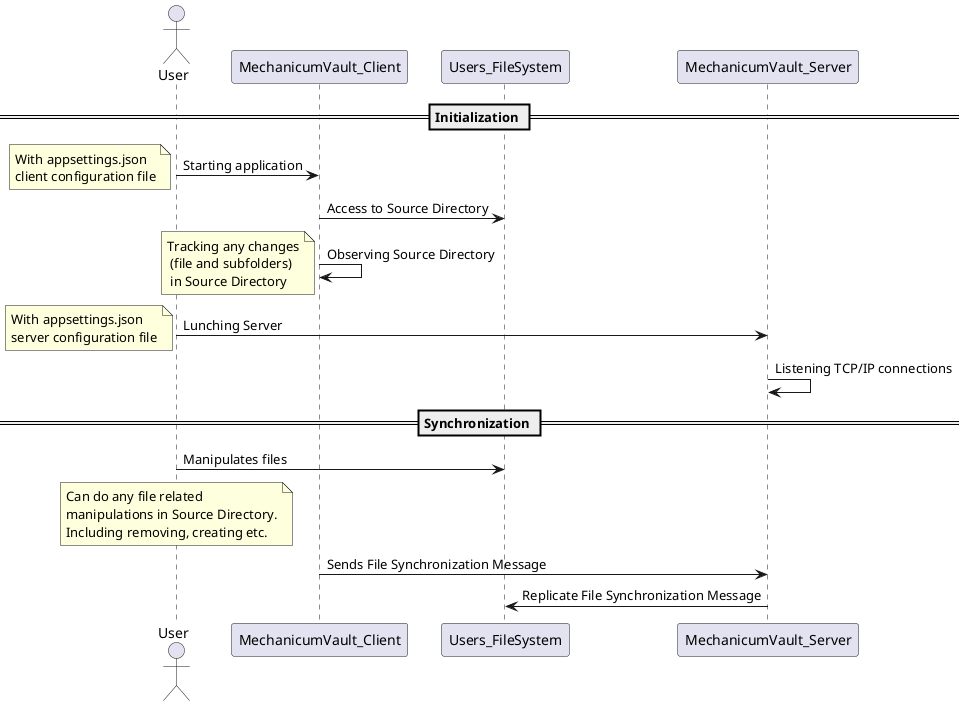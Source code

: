 ﻿@startuml
'https://plantuml.com/sequence-diagram

actor User

== Initialization ==

User -> MechanicumVault_Client: Starting application
note left
With appsettings.json
client configuration file
end note

MechanicumVault_Client -> Users_FileSystem: Access to Source Directory
MechanicumVault_Client -> MechanicumVault_Client: Observing Source Directory
note left
Tracking any changes
 (file and subfolders)
 in Source Directory
end note

User -> MechanicumVault_Server : Lunching Server
note left
With appsettings.json
server configuration file
end note
MechanicumVault_Server -> MechanicumVault_Server : Listening TCP/IP connections

== Synchronization ==

User -> Users_FileSystem : Manipulates files
note over User 
Can do any file related 
manipulations in Source Directory.
Including removing, creating etc.
end note 
MechanicumVault_Client -> MechanicumVault_Server: Sends File Synchronization Message
MechanicumVault_Server -> Users_FileSystem: Replicate File Synchronization Message

@enduml